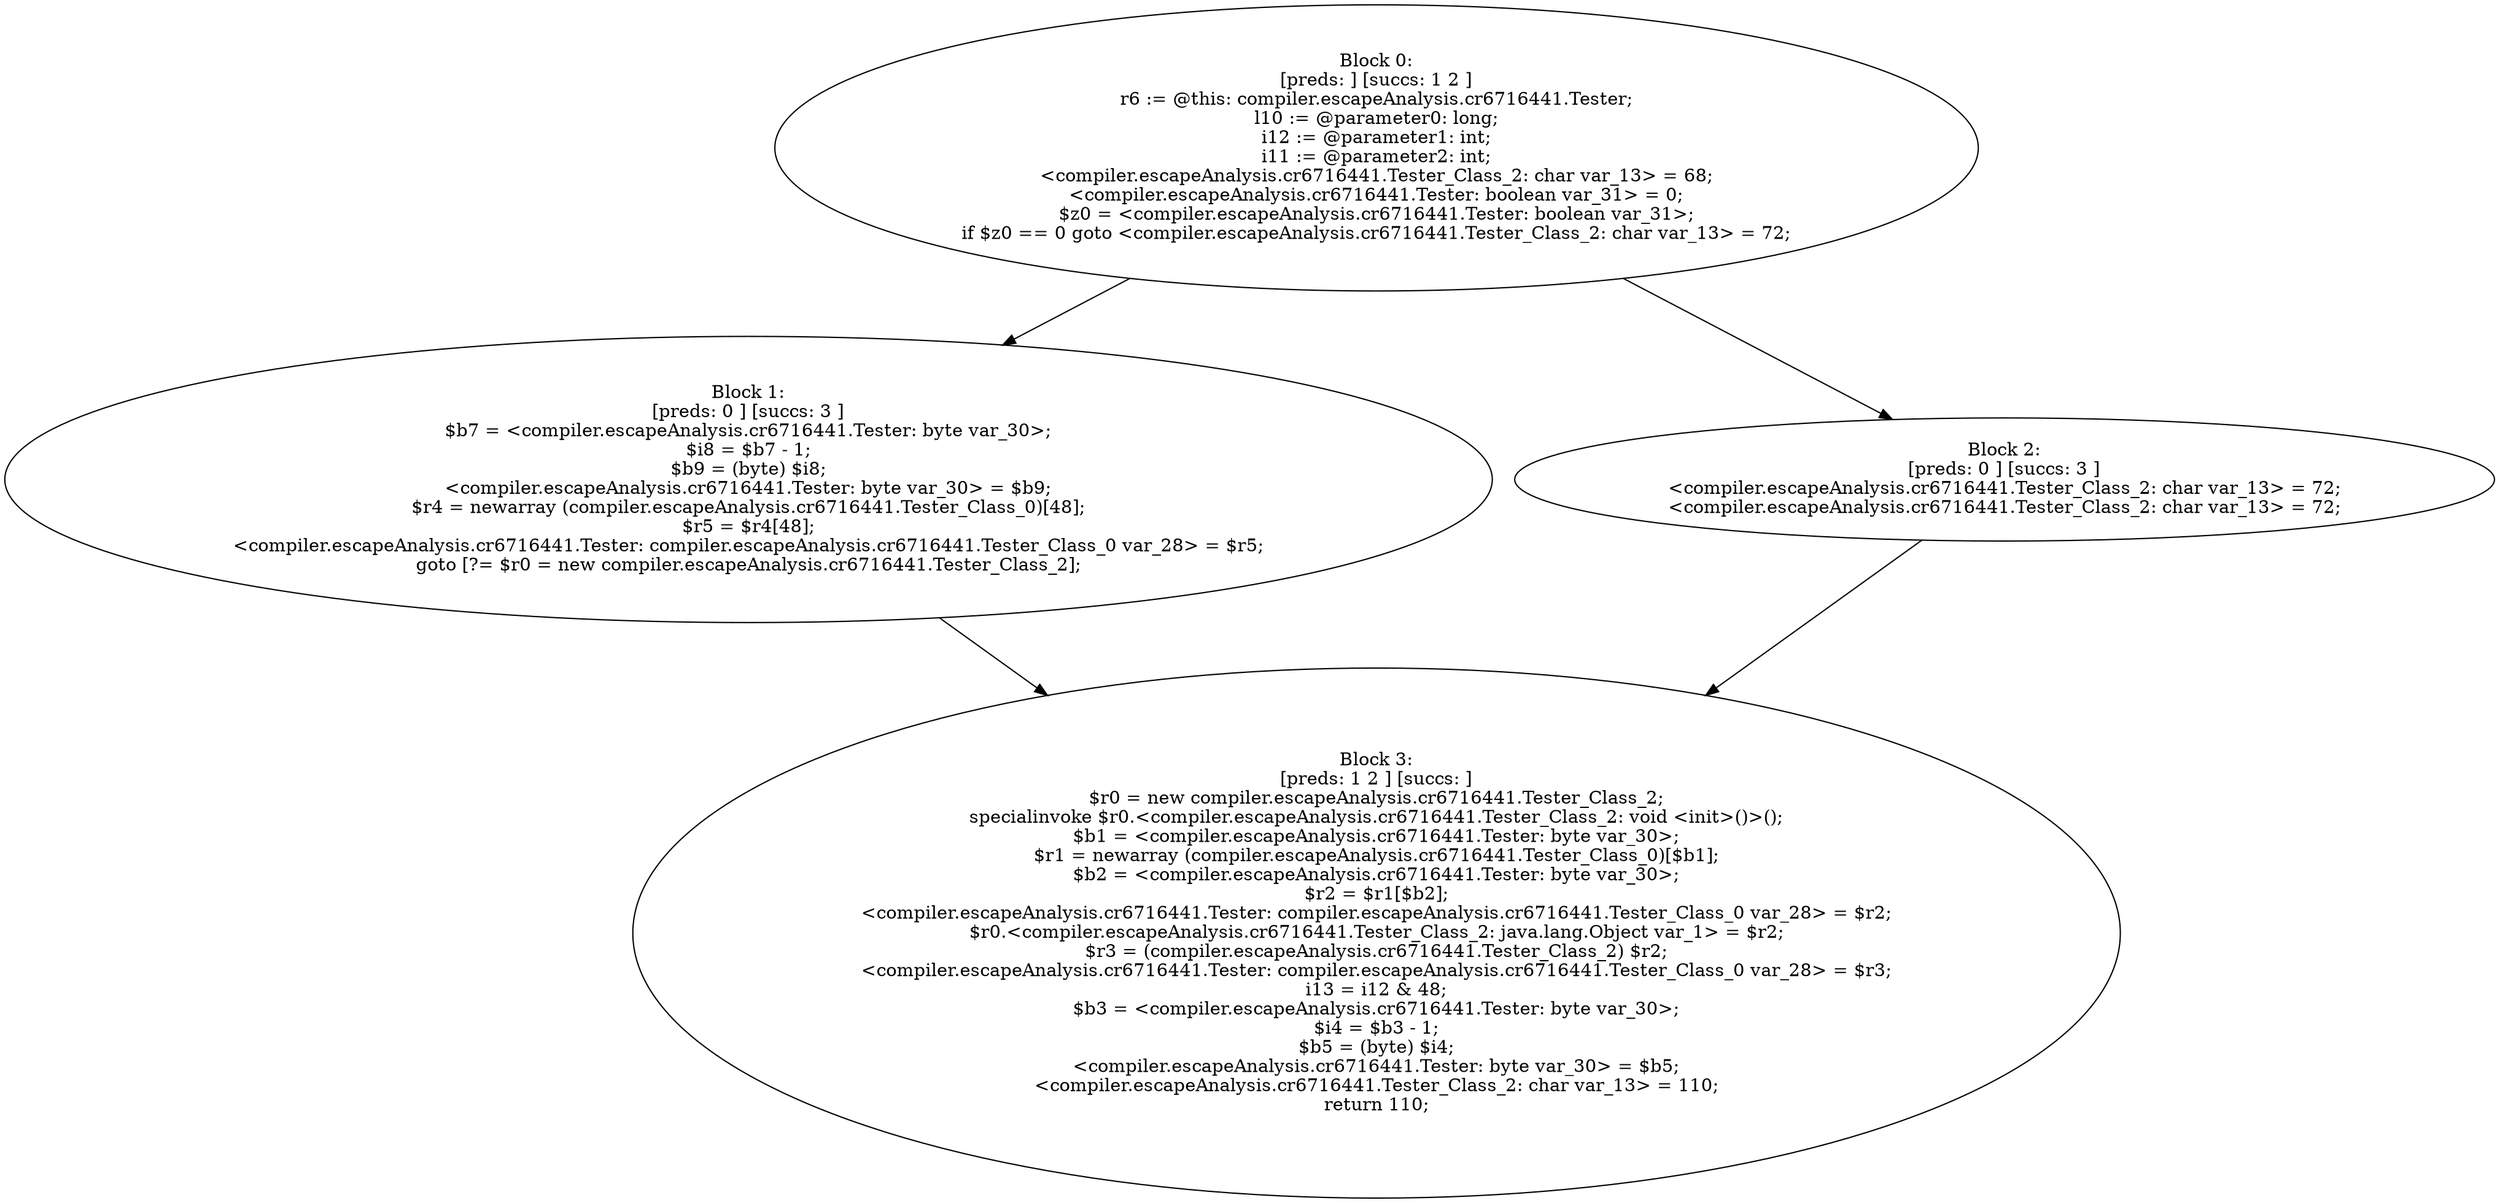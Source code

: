 digraph "unitGraph" {
    "Block 0:
[preds: ] [succs: 1 2 ]
r6 := @this: compiler.escapeAnalysis.cr6716441.Tester;
l10 := @parameter0: long;
i12 := @parameter1: int;
i11 := @parameter2: int;
<compiler.escapeAnalysis.cr6716441.Tester_Class_2: char var_13> = 68;
<compiler.escapeAnalysis.cr6716441.Tester: boolean var_31> = 0;
$z0 = <compiler.escapeAnalysis.cr6716441.Tester: boolean var_31>;
if $z0 == 0 goto <compiler.escapeAnalysis.cr6716441.Tester_Class_2: char var_13> = 72;
"
    "Block 1:
[preds: 0 ] [succs: 3 ]
$b7 = <compiler.escapeAnalysis.cr6716441.Tester: byte var_30>;
$i8 = $b7 - 1;
$b9 = (byte) $i8;
<compiler.escapeAnalysis.cr6716441.Tester: byte var_30> = $b9;
$r4 = newarray (compiler.escapeAnalysis.cr6716441.Tester_Class_0)[48];
$r5 = $r4[48];
<compiler.escapeAnalysis.cr6716441.Tester: compiler.escapeAnalysis.cr6716441.Tester_Class_0 var_28> = $r5;
goto [?= $r0 = new compiler.escapeAnalysis.cr6716441.Tester_Class_2];
"
    "Block 2:
[preds: 0 ] [succs: 3 ]
<compiler.escapeAnalysis.cr6716441.Tester_Class_2: char var_13> = 72;
<compiler.escapeAnalysis.cr6716441.Tester_Class_2: char var_13> = 72;
"
    "Block 3:
[preds: 1 2 ] [succs: ]
$r0 = new compiler.escapeAnalysis.cr6716441.Tester_Class_2;
specialinvoke $r0.<compiler.escapeAnalysis.cr6716441.Tester_Class_2: void <init>()>();
$b1 = <compiler.escapeAnalysis.cr6716441.Tester: byte var_30>;
$r1 = newarray (compiler.escapeAnalysis.cr6716441.Tester_Class_0)[$b1];
$b2 = <compiler.escapeAnalysis.cr6716441.Tester: byte var_30>;
$r2 = $r1[$b2];
<compiler.escapeAnalysis.cr6716441.Tester: compiler.escapeAnalysis.cr6716441.Tester_Class_0 var_28> = $r2;
$r0.<compiler.escapeAnalysis.cr6716441.Tester_Class_2: java.lang.Object var_1> = $r2;
$r3 = (compiler.escapeAnalysis.cr6716441.Tester_Class_2) $r2;
<compiler.escapeAnalysis.cr6716441.Tester: compiler.escapeAnalysis.cr6716441.Tester_Class_0 var_28> = $r3;
i13 = i12 & 48;
$b3 = <compiler.escapeAnalysis.cr6716441.Tester: byte var_30>;
$i4 = $b3 - 1;
$b5 = (byte) $i4;
<compiler.escapeAnalysis.cr6716441.Tester: byte var_30> = $b5;
<compiler.escapeAnalysis.cr6716441.Tester_Class_2: char var_13> = 110;
return 110;
"
    "Block 0:
[preds: ] [succs: 1 2 ]
r6 := @this: compiler.escapeAnalysis.cr6716441.Tester;
l10 := @parameter0: long;
i12 := @parameter1: int;
i11 := @parameter2: int;
<compiler.escapeAnalysis.cr6716441.Tester_Class_2: char var_13> = 68;
<compiler.escapeAnalysis.cr6716441.Tester: boolean var_31> = 0;
$z0 = <compiler.escapeAnalysis.cr6716441.Tester: boolean var_31>;
if $z0 == 0 goto <compiler.escapeAnalysis.cr6716441.Tester_Class_2: char var_13> = 72;
"->"Block 1:
[preds: 0 ] [succs: 3 ]
$b7 = <compiler.escapeAnalysis.cr6716441.Tester: byte var_30>;
$i8 = $b7 - 1;
$b9 = (byte) $i8;
<compiler.escapeAnalysis.cr6716441.Tester: byte var_30> = $b9;
$r4 = newarray (compiler.escapeAnalysis.cr6716441.Tester_Class_0)[48];
$r5 = $r4[48];
<compiler.escapeAnalysis.cr6716441.Tester: compiler.escapeAnalysis.cr6716441.Tester_Class_0 var_28> = $r5;
goto [?= $r0 = new compiler.escapeAnalysis.cr6716441.Tester_Class_2];
";
    "Block 0:
[preds: ] [succs: 1 2 ]
r6 := @this: compiler.escapeAnalysis.cr6716441.Tester;
l10 := @parameter0: long;
i12 := @parameter1: int;
i11 := @parameter2: int;
<compiler.escapeAnalysis.cr6716441.Tester_Class_2: char var_13> = 68;
<compiler.escapeAnalysis.cr6716441.Tester: boolean var_31> = 0;
$z0 = <compiler.escapeAnalysis.cr6716441.Tester: boolean var_31>;
if $z0 == 0 goto <compiler.escapeAnalysis.cr6716441.Tester_Class_2: char var_13> = 72;
"->"Block 2:
[preds: 0 ] [succs: 3 ]
<compiler.escapeAnalysis.cr6716441.Tester_Class_2: char var_13> = 72;
<compiler.escapeAnalysis.cr6716441.Tester_Class_2: char var_13> = 72;
";
    "Block 1:
[preds: 0 ] [succs: 3 ]
$b7 = <compiler.escapeAnalysis.cr6716441.Tester: byte var_30>;
$i8 = $b7 - 1;
$b9 = (byte) $i8;
<compiler.escapeAnalysis.cr6716441.Tester: byte var_30> = $b9;
$r4 = newarray (compiler.escapeAnalysis.cr6716441.Tester_Class_0)[48];
$r5 = $r4[48];
<compiler.escapeAnalysis.cr6716441.Tester: compiler.escapeAnalysis.cr6716441.Tester_Class_0 var_28> = $r5;
goto [?= $r0 = new compiler.escapeAnalysis.cr6716441.Tester_Class_2];
"->"Block 3:
[preds: 1 2 ] [succs: ]
$r0 = new compiler.escapeAnalysis.cr6716441.Tester_Class_2;
specialinvoke $r0.<compiler.escapeAnalysis.cr6716441.Tester_Class_2: void <init>()>();
$b1 = <compiler.escapeAnalysis.cr6716441.Tester: byte var_30>;
$r1 = newarray (compiler.escapeAnalysis.cr6716441.Tester_Class_0)[$b1];
$b2 = <compiler.escapeAnalysis.cr6716441.Tester: byte var_30>;
$r2 = $r1[$b2];
<compiler.escapeAnalysis.cr6716441.Tester: compiler.escapeAnalysis.cr6716441.Tester_Class_0 var_28> = $r2;
$r0.<compiler.escapeAnalysis.cr6716441.Tester_Class_2: java.lang.Object var_1> = $r2;
$r3 = (compiler.escapeAnalysis.cr6716441.Tester_Class_2) $r2;
<compiler.escapeAnalysis.cr6716441.Tester: compiler.escapeAnalysis.cr6716441.Tester_Class_0 var_28> = $r3;
i13 = i12 & 48;
$b3 = <compiler.escapeAnalysis.cr6716441.Tester: byte var_30>;
$i4 = $b3 - 1;
$b5 = (byte) $i4;
<compiler.escapeAnalysis.cr6716441.Tester: byte var_30> = $b5;
<compiler.escapeAnalysis.cr6716441.Tester_Class_2: char var_13> = 110;
return 110;
";
    "Block 2:
[preds: 0 ] [succs: 3 ]
<compiler.escapeAnalysis.cr6716441.Tester_Class_2: char var_13> = 72;
<compiler.escapeAnalysis.cr6716441.Tester_Class_2: char var_13> = 72;
"->"Block 3:
[preds: 1 2 ] [succs: ]
$r0 = new compiler.escapeAnalysis.cr6716441.Tester_Class_2;
specialinvoke $r0.<compiler.escapeAnalysis.cr6716441.Tester_Class_2: void <init>()>();
$b1 = <compiler.escapeAnalysis.cr6716441.Tester: byte var_30>;
$r1 = newarray (compiler.escapeAnalysis.cr6716441.Tester_Class_0)[$b1];
$b2 = <compiler.escapeAnalysis.cr6716441.Tester: byte var_30>;
$r2 = $r1[$b2];
<compiler.escapeAnalysis.cr6716441.Tester: compiler.escapeAnalysis.cr6716441.Tester_Class_0 var_28> = $r2;
$r0.<compiler.escapeAnalysis.cr6716441.Tester_Class_2: java.lang.Object var_1> = $r2;
$r3 = (compiler.escapeAnalysis.cr6716441.Tester_Class_2) $r2;
<compiler.escapeAnalysis.cr6716441.Tester: compiler.escapeAnalysis.cr6716441.Tester_Class_0 var_28> = $r3;
i13 = i12 & 48;
$b3 = <compiler.escapeAnalysis.cr6716441.Tester: byte var_30>;
$i4 = $b3 - 1;
$b5 = (byte) $i4;
<compiler.escapeAnalysis.cr6716441.Tester: byte var_30> = $b5;
<compiler.escapeAnalysis.cr6716441.Tester_Class_2: char var_13> = 110;
return 110;
";
}
